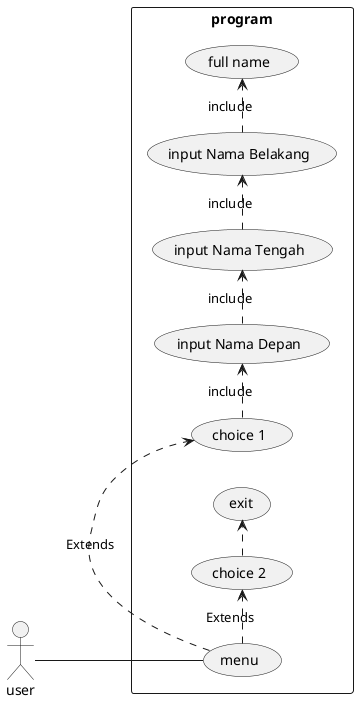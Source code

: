 @startuml sample 

left to right direction

actor user
rectangle program{
    user -- (menu)
    (menu) .> (choice 1): Extends
    (menu) .> (choice 2): Extends
    (choice 2) .> (exit)
    (choice 1) .> (input Nama Depan) : include
    (input Nama Depan) .> (input Nama Tengah) : include
    (input Nama Tengah) .> (input Nama Belakang) : include
    (input Nama Belakang) .> (full name) : include
}

@enduml